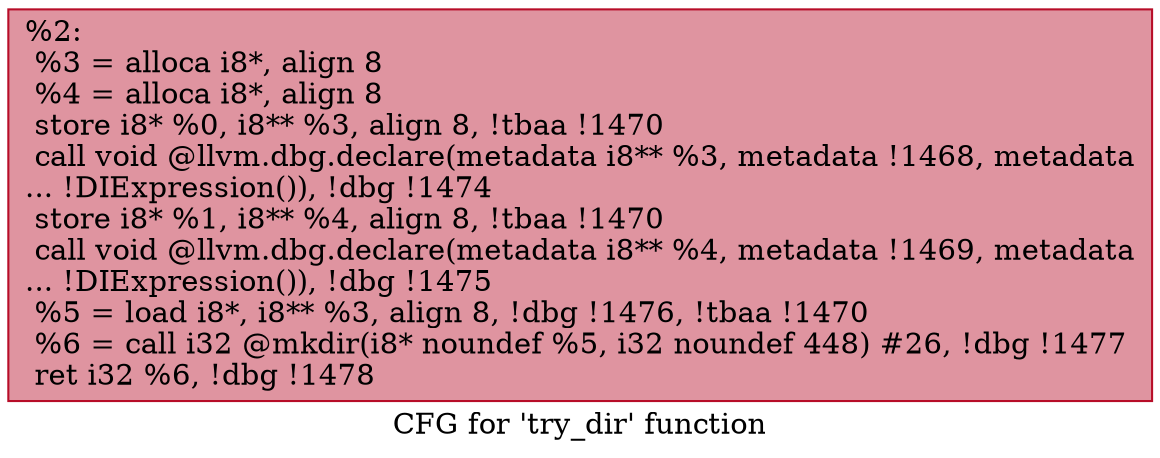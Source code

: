 digraph "CFG for 'try_dir' function" {
	label="CFG for 'try_dir' function";

	Node0x116e0f0 [shape=record,color="#b70d28ff", style=filled, fillcolor="#b70d2870",label="{%2:\l  %3 = alloca i8*, align 8\l  %4 = alloca i8*, align 8\l  store i8* %0, i8** %3, align 8, !tbaa !1470\l  call void @llvm.dbg.declare(metadata i8** %3, metadata !1468, metadata\l... !DIExpression()), !dbg !1474\l  store i8* %1, i8** %4, align 8, !tbaa !1470\l  call void @llvm.dbg.declare(metadata i8** %4, metadata !1469, metadata\l... !DIExpression()), !dbg !1475\l  %5 = load i8*, i8** %3, align 8, !dbg !1476, !tbaa !1470\l  %6 = call i32 @mkdir(i8* noundef %5, i32 noundef 448) #26, !dbg !1477\l  ret i32 %6, !dbg !1478\l}"];
}
